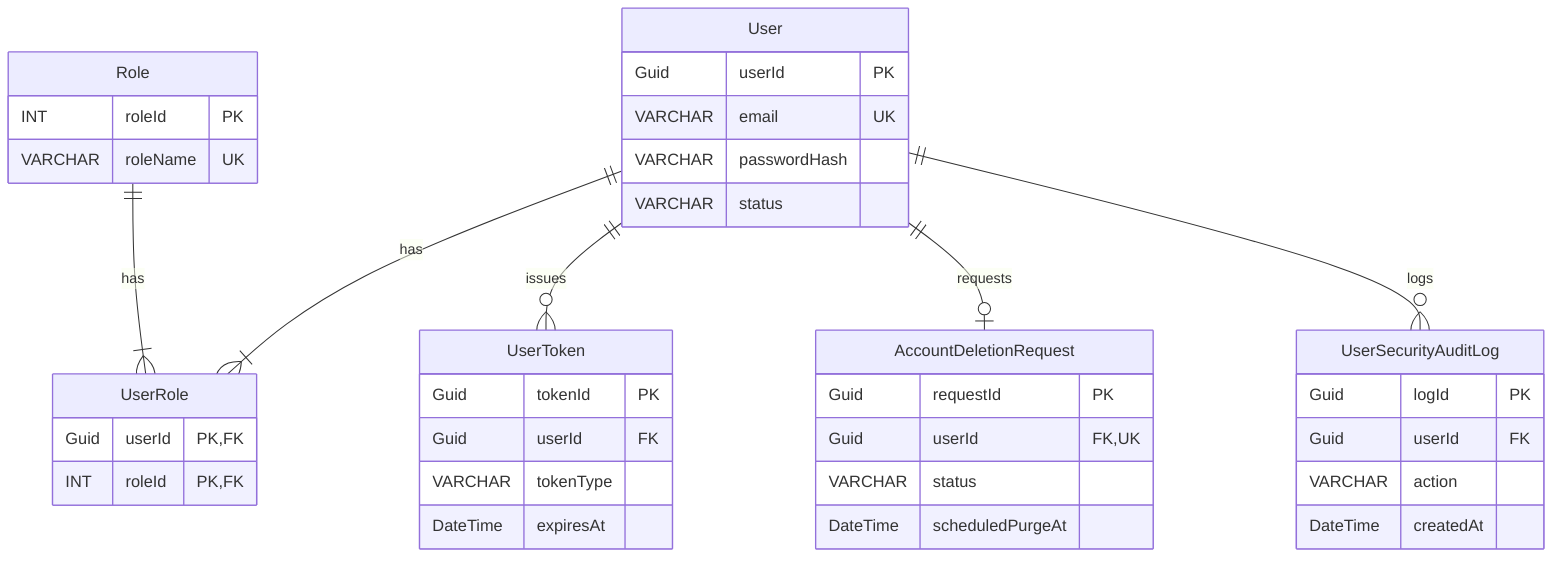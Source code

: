 erDiagram
    User {
        Guid userId PK
        VARCHAR email UK
        VARCHAR passwordHash
        VARCHAR status
    }
    Role {
        INT roleId PK
        VARCHAR roleName UK
    }
    UserRole {
        Guid userId PK, FK
        INT roleId PK, FK
    }
    UserToken {
        Guid tokenId PK
        Guid userId FK
        VARCHAR tokenType
        DateTime expiresAt
    }
    AccountDeletionRequest {
        Guid requestId PK
        Guid userId FK, UK
        VARCHAR status
        DateTime scheduledPurgeAt
    }
    UserSecurityAuditLog {
        Guid logId PK
        Guid userId FK
        VARCHAR action
        DateTime createdAt
    }

    User ||--|{ UserRole : has
    Role ||--|{ UserRole : has
    User ||--o{ UserToken : issues
    User ||--o| AccountDeletionRequest : requests
    User ||--o{ UserSecurityAuditLog : logs